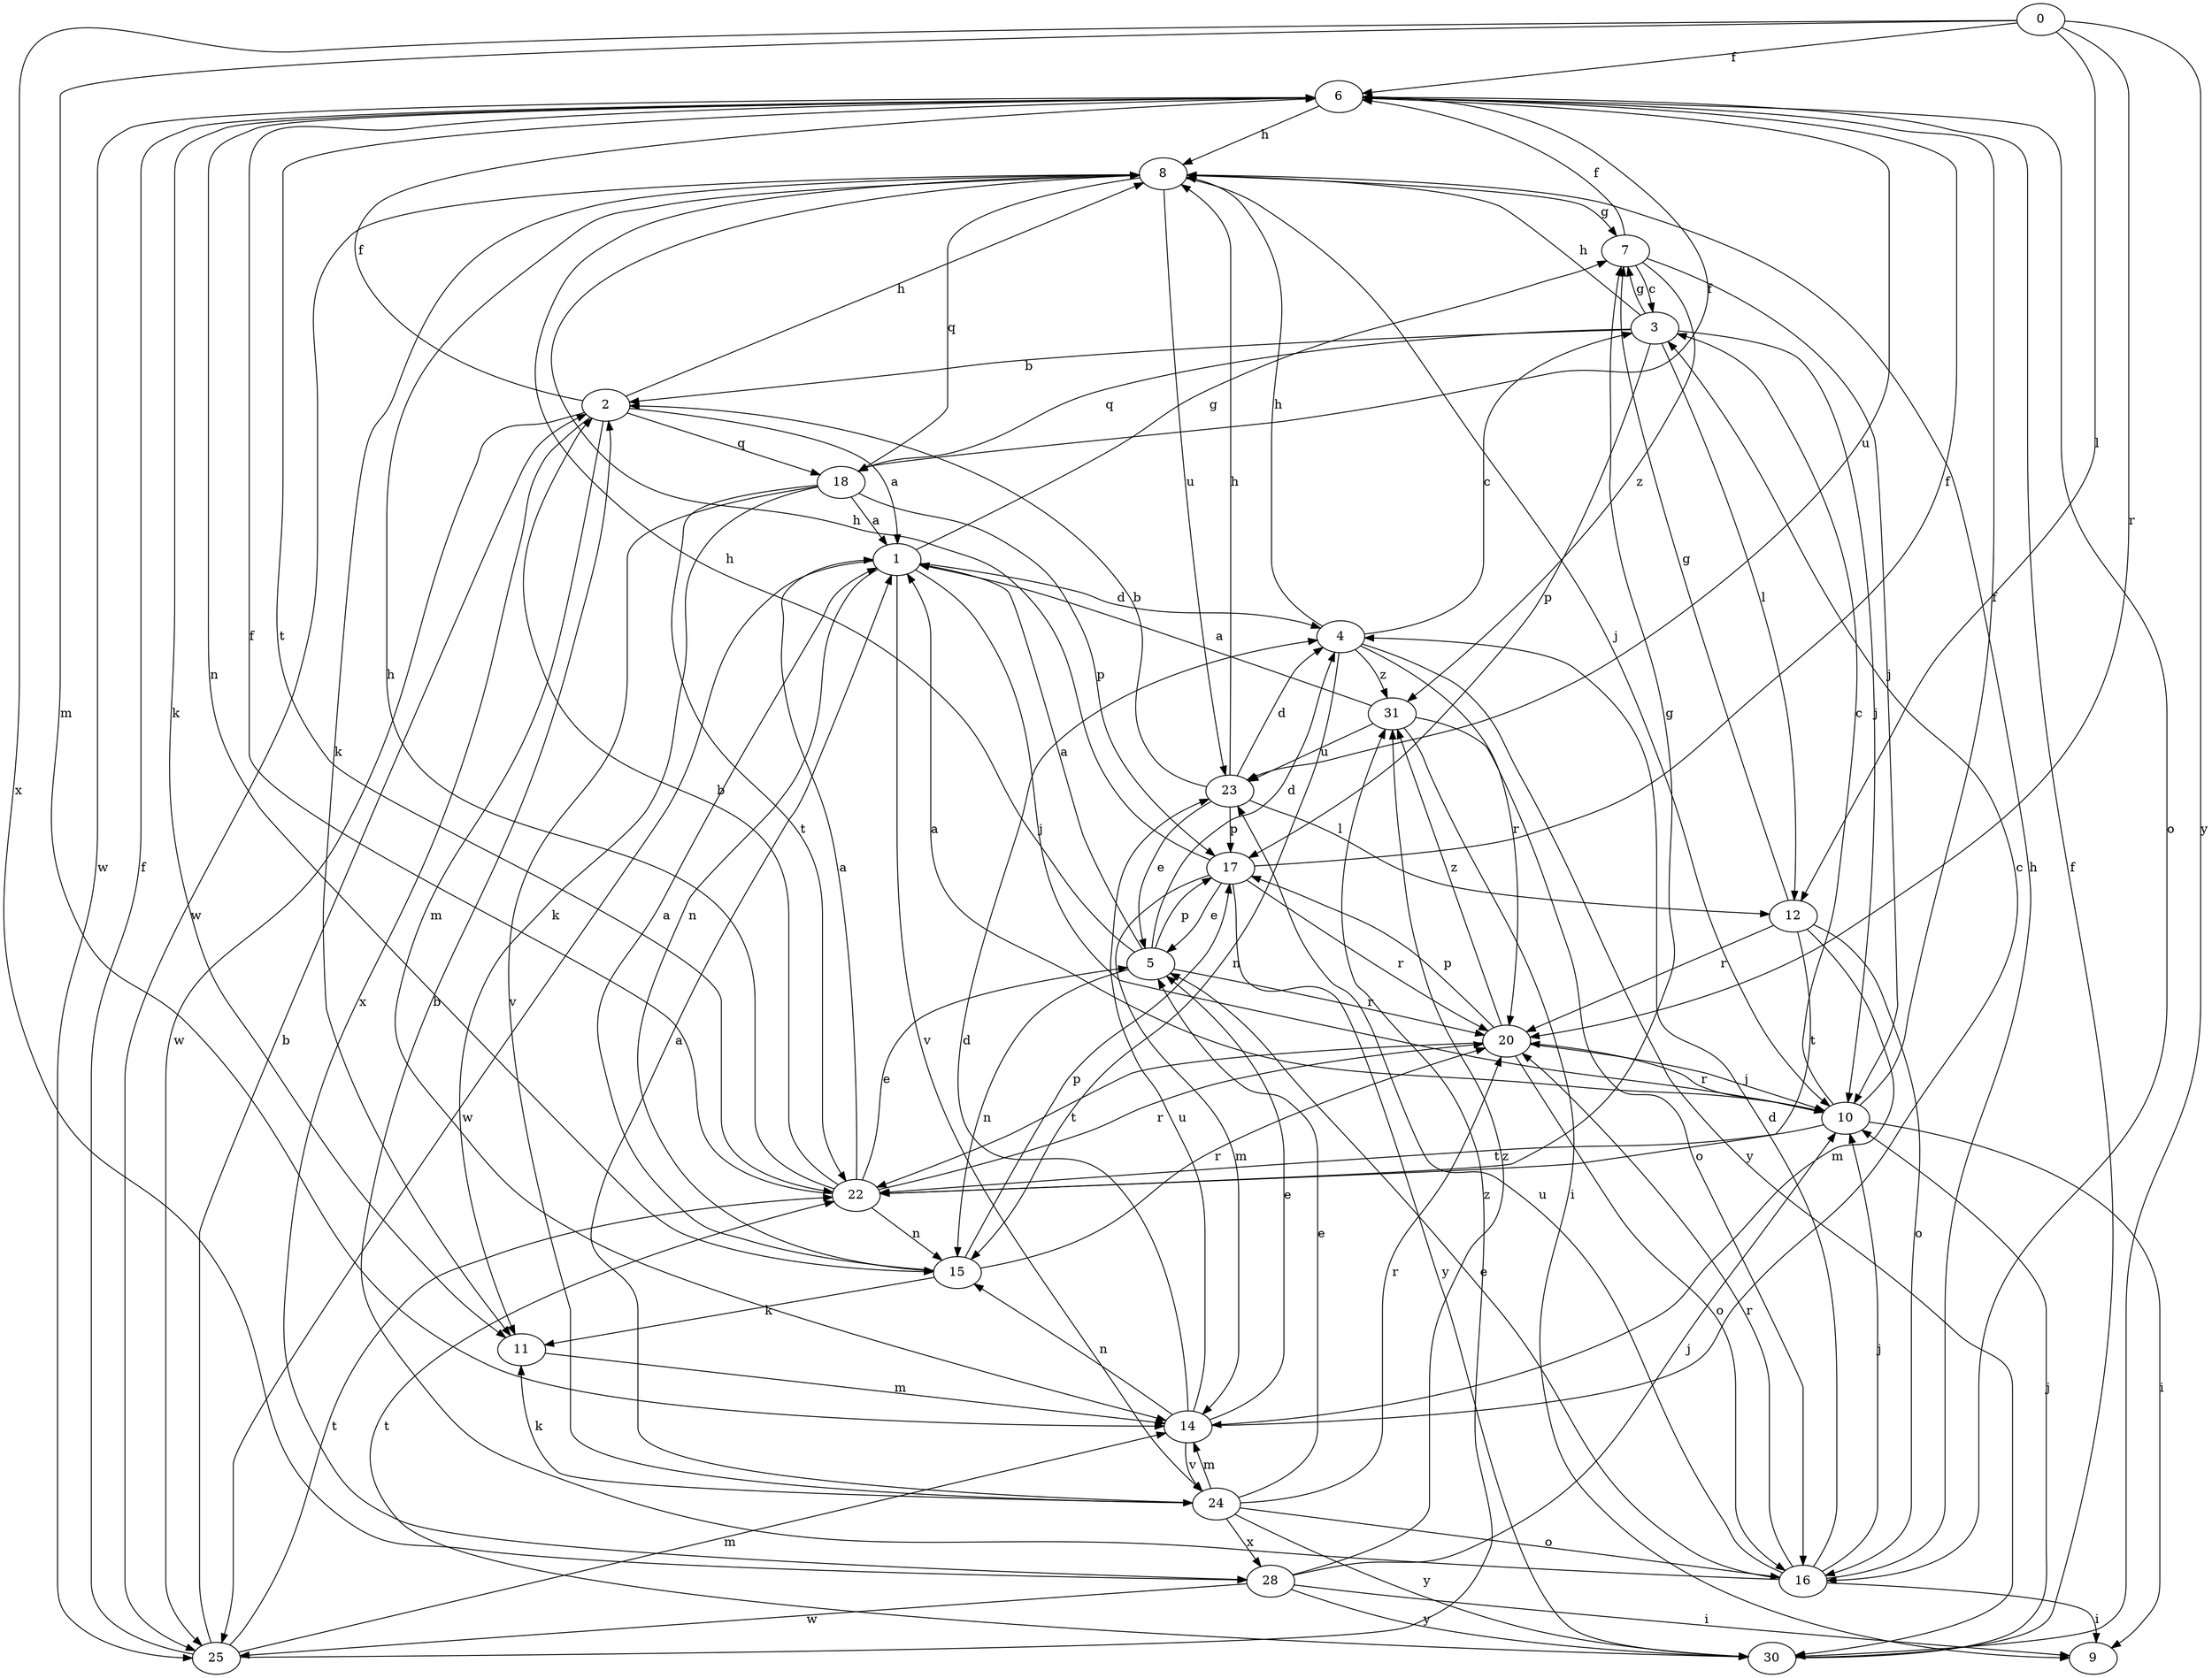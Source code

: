 strict digraph  {
0;
1;
2;
3;
4;
5;
6;
7;
8;
9;
10;
11;
12;
14;
15;
16;
17;
18;
20;
22;
23;
24;
25;
28;
30;
31;
0 -> 6  [label=f];
0 -> 12  [label=l];
0 -> 14  [label=m];
0 -> 20  [label=r];
0 -> 28  [label=x];
0 -> 30  [label=y];
1 -> 4  [label=d];
1 -> 7  [label=g];
1 -> 10  [label=j];
1 -> 15  [label=n];
1 -> 24  [label=v];
1 -> 25  [label=w];
2 -> 1  [label=a];
2 -> 6  [label=f];
2 -> 8  [label=h];
2 -> 14  [label=m];
2 -> 18  [label=q];
2 -> 25  [label=w];
2 -> 28  [label=x];
3 -> 2  [label=b];
3 -> 7  [label=g];
3 -> 8  [label=h];
3 -> 10  [label=j];
3 -> 12  [label=l];
3 -> 17  [label=p];
3 -> 18  [label=q];
4 -> 3  [label=c];
4 -> 8  [label=h];
4 -> 15  [label=n];
4 -> 20  [label=r];
4 -> 30  [label=y];
4 -> 31  [label=z];
5 -> 1  [label=a];
5 -> 4  [label=d];
5 -> 8  [label=h];
5 -> 15  [label=n];
5 -> 17  [label=p];
5 -> 20  [label=r];
6 -> 8  [label=h];
6 -> 11  [label=k];
6 -> 15  [label=n];
6 -> 16  [label=o];
6 -> 22  [label=t];
6 -> 23  [label=u];
6 -> 25  [label=w];
7 -> 3  [label=c];
7 -> 6  [label=f];
7 -> 10  [label=j];
7 -> 31  [label=z];
8 -> 7  [label=g];
8 -> 10  [label=j];
8 -> 11  [label=k];
8 -> 18  [label=q];
8 -> 23  [label=u];
8 -> 25  [label=w];
10 -> 1  [label=a];
10 -> 3  [label=c];
10 -> 6  [label=f];
10 -> 9  [label=i];
10 -> 20  [label=r];
10 -> 22  [label=t];
11 -> 14  [label=m];
12 -> 7  [label=g];
12 -> 14  [label=m];
12 -> 16  [label=o];
12 -> 20  [label=r];
12 -> 22  [label=t];
14 -> 3  [label=c];
14 -> 4  [label=d];
14 -> 5  [label=e];
14 -> 15  [label=n];
14 -> 23  [label=u];
14 -> 24  [label=v];
15 -> 1  [label=a];
15 -> 11  [label=k];
15 -> 17  [label=p];
15 -> 20  [label=r];
16 -> 2  [label=b];
16 -> 4  [label=d];
16 -> 5  [label=e];
16 -> 8  [label=h];
16 -> 9  [label=i];
16 -> 10  [label=j];
16 -> 20  [label=r];
16 -> 23  [label=u];
17 -> 5  [label=e];
17 -> 6  [label=f];
17 -> 8  [label=h];
17 -> 14  [label=m];
17 -> 20  [label=r];
17 -> 30  [label=y];
18 -> 1  [label=a];
18 -> 6  [label=f];
18 -> 11  [label=k];
18 -> 17  [label=p];
18 -> 22  [label=t];
18 -> 24  [label=v];
20 -> 10  [label=j];
20 -> 16  [label=o];
20 -> 17  [label=p];
20 -> 22  [label=t];
20 -> 31  [label=z];
22 -> 1  [label=a];
22 -> 2  [label=b];
22 -> 5  [label=e];
22 -> 6  [label=f];
22 -> 7  [label=g];
22 -> 8  [label=h];
22 -> 15  [label=n];
22 -> 20  [label=r];
23 -> 2  [label=b];
23 -> 4  [label=d];
23 -> 5  [label=e];
23 -> 8  [label=h];
23 -> 12  [label=l];
23 -> 17  [label=p];
24 -> 1  [label=a];
24 -> 5  [label=e];
24 -> 11  [label=k];
24 -> 14  [label=m];
24 -> 16  [label=o];
24 -> 20  [label=r];
24 -> 28  [label=x];
24 -> 30  [label=y];
25 -> 2  [label=b];
25 -> 6  [label=f];
25 -> 14  [label=m];
25 -> 22  [label=t];
25 -> 31  [label=z];
28 -> 9  [label=i];
28 -> 10  [label=j];
28 -> 25  [label=w];
28 -> 30  [label=y];
28 -> 31  [label=z];
30 -> 6  [label=f];
30 -> 10  [label=j];
30 -> 22  [label=t];
31 -> 1  [label=a];
31 -> 9  [label=i];
31 -> 16  [label=o];
31 -> 23  [label=u];
}
